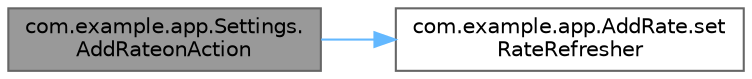 digraph "com.example.app.Settings.AddRateonAction"
{
 // LATEX_PDF_SIZE
  bgcolor="transparent";
  edge [fontname=Helvetica,fontsize=10,labelfontname=Helvetica,labelfontsize=10];
  node [fontname=Helvetica,fontsize=10,shape=box,height=0.2,width=0.4];
  rankdir="LR";
  Node1 [id="Node000001",label="com.example.app.Settings.\lAddRateonAction",height=0.2,width=0.4,color="gray40", fillcolor="grey60", style="filled", fontcolor="black",tooltip=" "];
  Node1 -> Node2 [id="edge3_Node000001_Node000002",color="steelblue1",style="solid",tooltip=" "];
  Node2 [id="Node000002",label="com.example.app.AddRate.set\lRateRefresher",height=0.2,width=0.4,color="grey40", fillcolor="white", style="filled",URL="$classcom_1_1example_1_1app_1_1_add_rate.html#a26d5ad7814078395e8bbd4f2372ec3fe",tooltip=" "];
}
